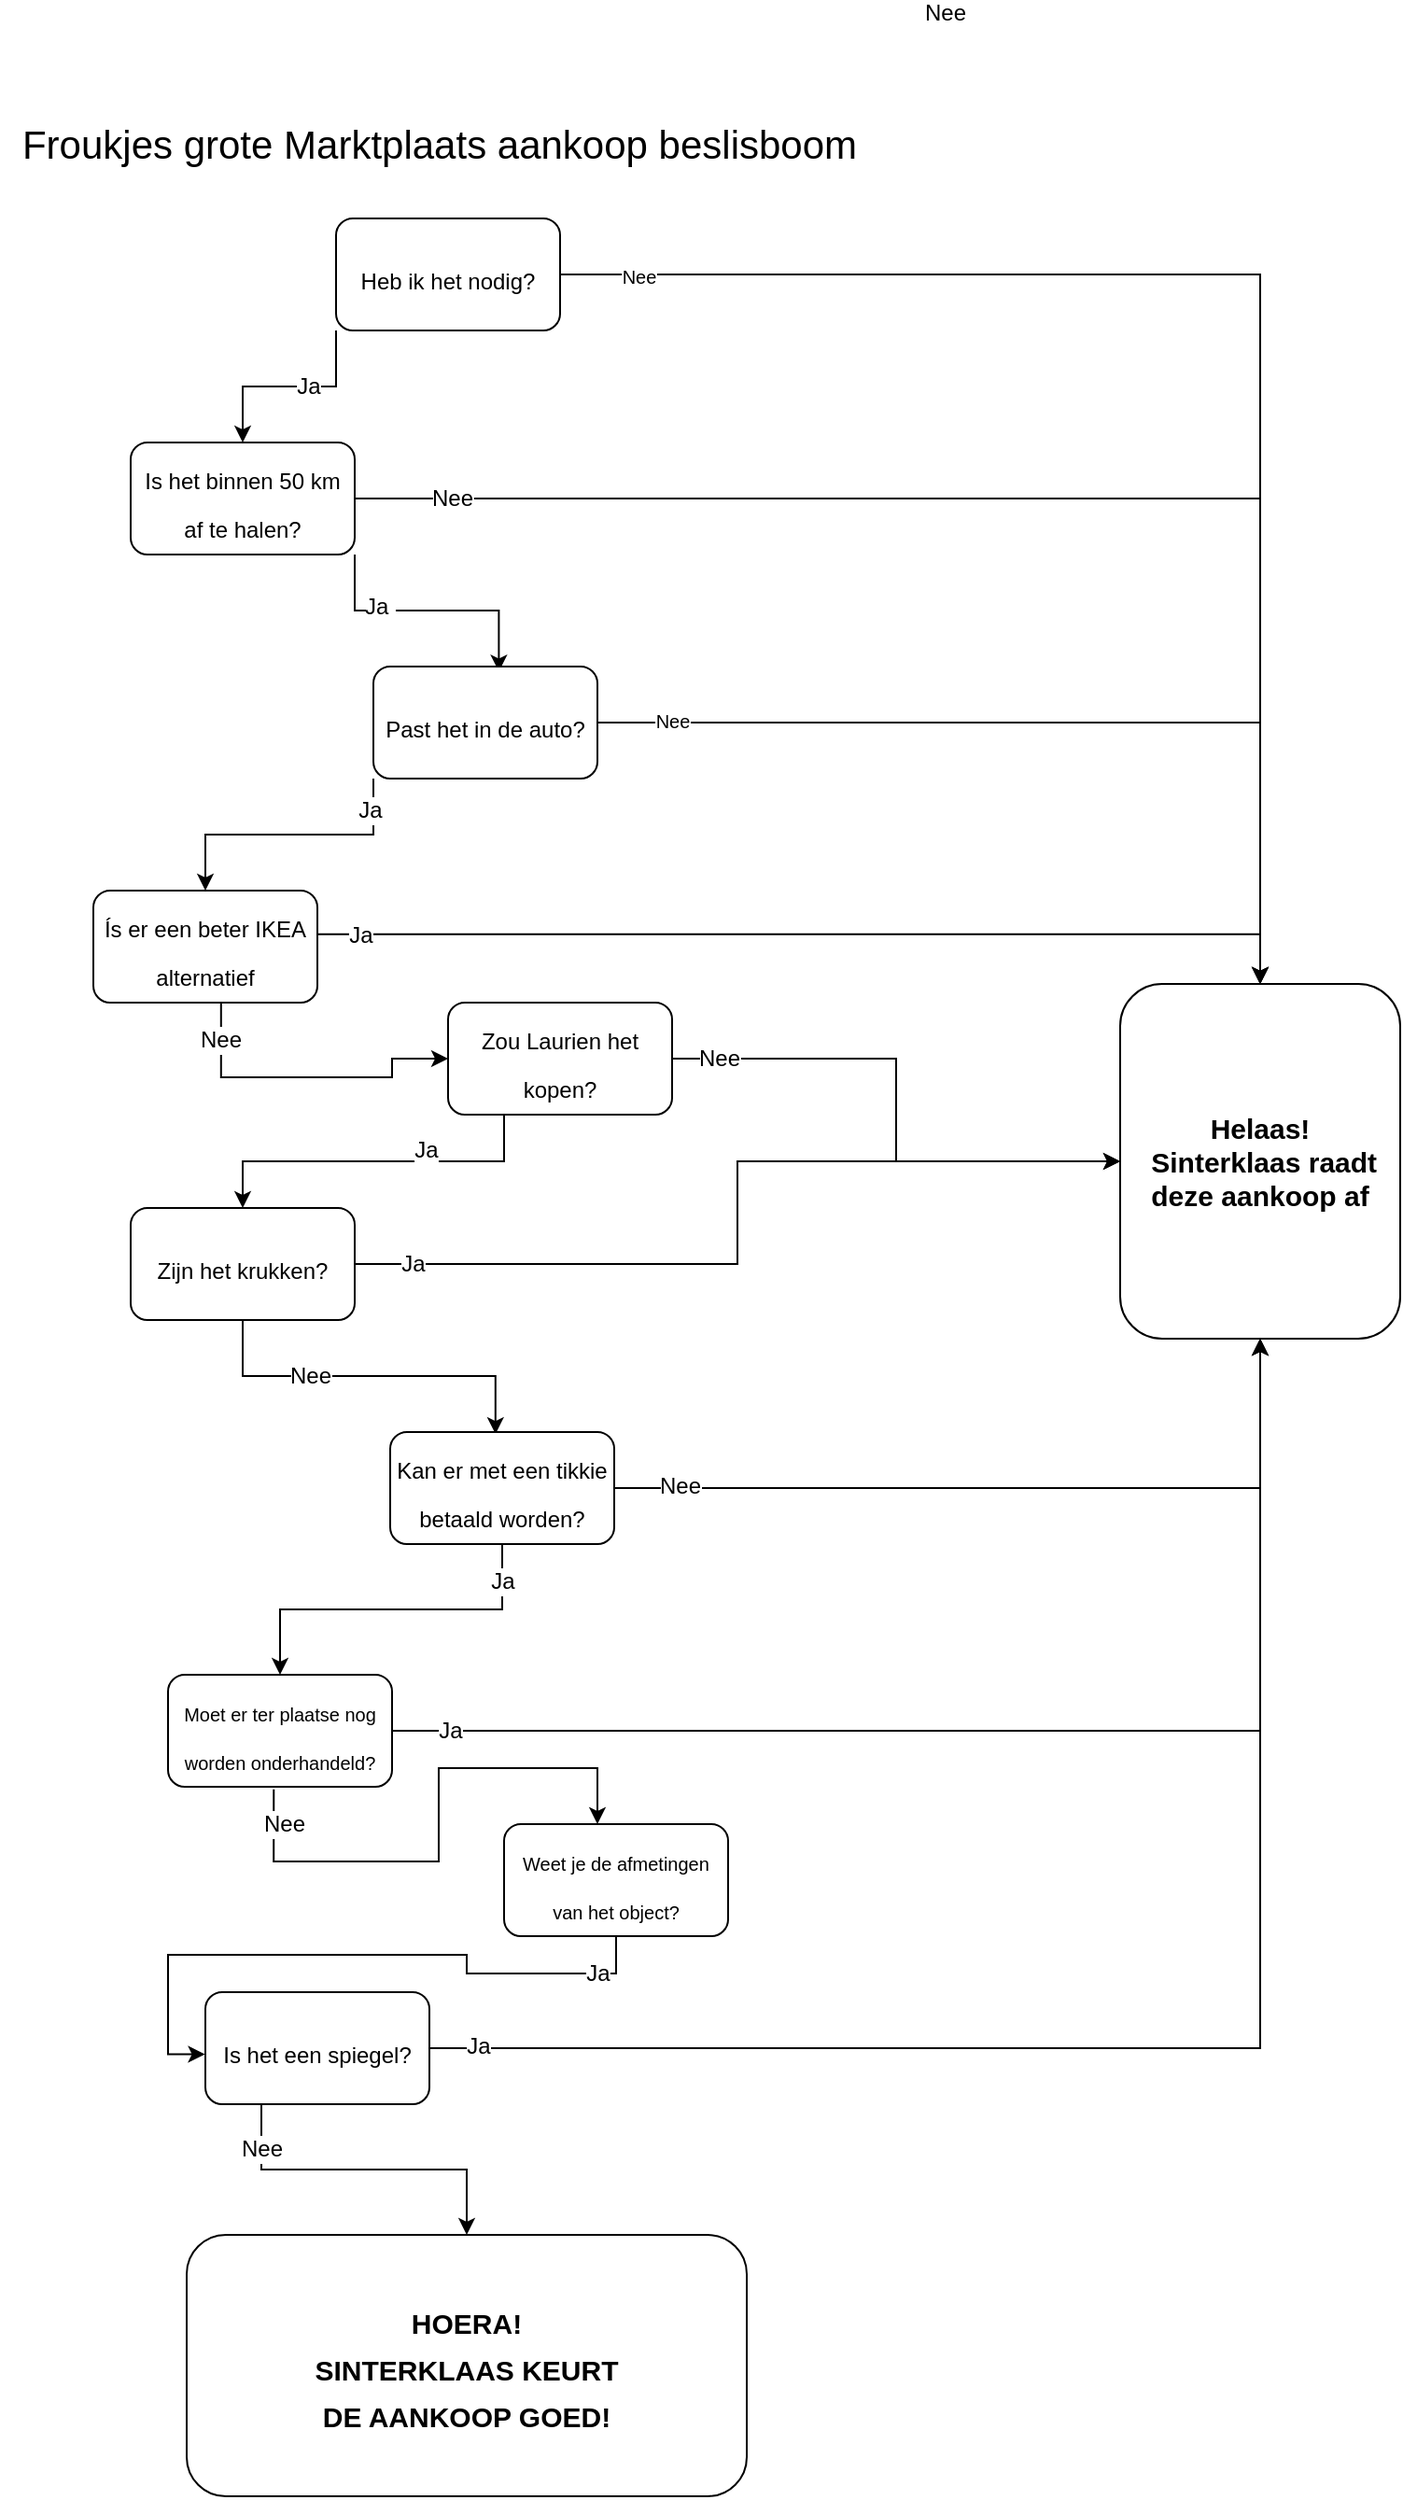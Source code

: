<mxfile version="20.5.3" type="github">
  <diagram name="Page-1" id="10a91c8b-09ff-31b1-d368-03940ed4cc9e">
    <mxGraphModel dx="1369" dy="2008" grid="1" gridSize="10" guides="1" tooltips="1" connect="1" arrows="1" fold="1" page="1" pageScale="1" pageWidth="1100" pageHeight="850" background="none" math="0" shadow="0">
      <root>
        <mxCell id="0" />
        <mxCell id="1" parent="0" />
        <mxCell id="cbmwsGL8jix4jwU1fs1p-1" value="&lt;font style=&quot;font-size: 21px;&quot;&gt;Froukjes grote Marktplaats aankoop beslisboom&lt;/font&gt;" style="text;html=1;align=center;verticalAlign=middle;resizable=0;points=[];autosize=1;strokeColor=none;fillColor=none;" parent="1" vertex="1">
          <mxGeometry x="310" y="30" width="470" height="40" as="geometry" />
        </mxCell>
        <mxCell id="cbmwsGL8jix4jwU1fs1p-4" style="edgeStyle=orthogonalEdgeStyle;rounded=0;orthogonalLoop=1;jettySize=auto;html=1;exitX=0;exitY=1;exitDx=0;exitDy=0;entryX=0.5;entryY=0;entryDx=0;entryDy=0;fontSize=12;" parent="1" source="cbmwsGL8jix4jwU1fs1p-2" target="cbmwsGL8jix4jwU1fs1p-3" edge="1">
          <mxGeometry relative="1" as="geometry" />
        </mxCell>
        <mxCell id="cbmwsGL8jix4jwU1fs1p-5" value="Ja" style="edgeLabel;html=1;align=center;verticalAlign=middle;resizable=0;points=[];fontSize=12;" parent="cbmwsGL8jix4jwU1fs1p-4" vertex="1" connectable="0">
          <mxGeometry x="-0.179" relative="1" as="geometry">
            <mxPoint as="offset" />
          </mxGeometry>
        </mxCell>
        <mxCell id="cbmwsGL8jix4jwU1fs1p-7" style="edgeStyle=orthogonalEdgeStyle;rounded=0;orthogonalLoop=1;jettySize=auto;html=1;entryX=0.5;entryY=0;entryDx=0;entryDy=0;fontSize=12;" parent="1" source="cbmwsGL8jix4jwU1fs1p-2" target="cbmwsGL8jix4jwU1fs1p-6" edge="1">
          <mxGeometry relative="1" as="geometry" />
        </mxCell>
        <mxCell id="cbmwsGL8jix4jwU1fs1p-8" value="Nee" style="edgeLabel;html=1;align=center;verticalAlign=middle;resizable=0;points=[];fontSize=12;" parent="cbmwsGL8jix4jwU1fs1p-7" vertex="1" connectable="0">
          <mxGeometry x="-0.104" y="-2" relative="1" as="geometry">
            <mxPoint x="-132" y="-142" as="offset" />
          </mxGeometry>
        </mxCell>
        <mxCell id="cbmwsGL8jix4jwU1fs1p-43" value="Nee" style="edgeLabel;html=1;align=center;verticalAlign=middle;resizable=0;points=[];fontSize=10;" parent="cbmwsGL8jix4jwU1fs1p-7" vertex="1" connectable="0">
          <mxGeometry x="-0.889" y="-1" relative="1" as="geometry">
            <mxPoint as="offset" />
          </mxGeometry>
        </mxCell>
        <mxCell id="cbmwsGL8jix4jwU1fs1p-2" value="&lt;font style=&quot;font-size: 12px;&quot;&gt;Heb ik het nodig?&lt;/font&gt;" style="rounded=1;whiteSpace=wrap;html=1;fontSize=21;" parent="1" vertex="1">
          <mxGeometry x="490" y="90" width="120" height="60" as="geometry" />
        </mxCell>
        <mxCell id="cbmwsGL8jix4jwU1fs1p-10" style="edgeStyle=orthogonalEdgeStyle;rounded=0;orthogonalLoop=1;jettySize=auto;html=1;exitX=1;exitY=1;exitDx=0;exitDy=0;entryX=0.56;entryY=0.045;entryDx=0;entryDy=0;entryPerimeter=0;fontSize=12;" parent="1" source="cbmwsGL8jix4jwU1fs1p-3" target="cbmwsGL8jix4jwU1fs1p-9" edge="1">
          <mxGeometry relative="1" as="geometry" />
        </mxCell>
        <mxCell id="cbmwsGL8jix4jwU1fs1p-11" value="Ja&amp;nbsp;" style="edgeLabel;html=1;align=center;verticalAlign=middle;resizable=0;points=[];fontSize=12;" parent="cbmwsGL8jix4jwU1fs1p-10" vertex="1" connectable="0">
          <mxGeometry x="-0.394" y="2" relative="1" as="geometry">
            <mxPoint as="offset" />
          </mxGeometry>
        </mxCell>
        <mxCell id="cbmwsGL8jix4jwU1fs1p-12" style="edgeStyle=orthogonalEdgeStyle;rounded=0;orthogonalLoop=1;jettySize=auto;html=1;exitX=1;exitY=0.5;exitDx=0;exitDy=0;fontSize=12;" parent="1" source="cbmwsGL8jix4jwU1fs1p-3" target="cbmwsGL8jix4jwU1fs1p-6" edge="1">
          <mxGeometry relative="1" as="geometry" />
        </mxCell>
        <mxCell id="cbmwsGL8jix4jwU1fs1p-13" value="Nee" style="edgeLabel;html=1;align=center;verticalAlign=middle;resizable=0;points=[];fontSize=12;" parent="cbmwsGL8jix4jwU1fs1p-12" vertex="1" connectable="0">
          <mxGeometry x="-0.322" y="-3" relative="1" as="geometry">
            <mxPoint x="-201" y="-3" as="offset" />
          </mxGeometry>
        </mxCell>
        <mxCell id="cbmwsGL8jix4jwU1fs1p-3" value="&lt;font style=&quot;font-size: 12px;&quot;&gt;Is het binnen 50 km af te halen?&lt;/font&gt;" style="rounded=1;whiteSpace=wrap;html=1;fontSize=21;" parent="1" vertex="1">
          <mxGeometry x="380" y="210" width="120" height="60" as="geometry" />
        </mxCell>
        <mxCell id="cbmwsGL8jix4jwU1fs1p-6" value="&lt;b style=&quot;font-size: 15px;&quot;&gt;Helaas!&lt;br&gt;&amp;nbsp;Sinterklaas raadt deze aankoop af&lt;/b&gt;" style="rounded=1;whiteSpace=wrap;html=1;fontSize=12;" parent="1" vertex="1">
          <mxGeometry x="910" y="500" width="150" height="190" as="geometry" />
        </mxCell>
        <mxCell id="cbmwsGL8jix4jwU1fs1p-15" style="edgeStyle=orthogonalEdgeStyle;rounded=0;orthogonalLoop=1;jettySize=auto;html=1;exitX=0;exitY=1;exitDx=0;exitDy=0;entryX=0.5;entryY=0;entryDx=0;entryDy=0;fontSize=12;" parent="1" source="cbmwsGL8jix4jwU1fs1p-9" target="cbmwsGL8jix4jwU1fs1p-14" edge="1">
          <mxGeometry relative="1" as="geometry" />
        </mxCell>
        <mxCell id="cbmwsGL8jix4jwU1fs1p-17" value="Ja" style="edgeLabel;html=1;align=center;verticalAlign=middle;resizable=0;points=[];fontSize=12;" parent="cbmwsGL8jix4jwU1fs1p-15" vertex="1" connectable="0">
          <mxGeometry x="-0.291" y="1" relative="1" as="geometry">
            <mxPoint x="21" y="-14" as="offset" />
          </mxGeometry>
        </mxCell>
        <mxCell id="cbmwsGL8jix4jwU1fs1p-45" style="edgeStyle=orthogonalEdgeStyle;rounded=0;orthogonalLoop=1;jettySize=auto;html=1;exitX=1;exitY=0.5;exitDx=0;exitDy=0;entryX=0.5;entryY=0;entryDx=0;entryDy=0;fontSize=10;" parent="1" source="cbmwsGL8jix4jwU1fs1p-9" target="cbmwsGL8jix4jwU1fs1p-6" edge="1">
          <mxGeometry relative="1" as="geometry" />
        </mxCell>
        <mxCell id="cbmwsGL8jix4jwU1fs1p-46" value="Nee" style="edgeLabel;html=1;align=center;verticalAlign=middle;resizable=0;points=[];fontSize=10;" parent="cbmwsGL8jix4jwU1fs1p-45" vertex="1" connectable="0">
          <mxGeometry x="-0.838" y="1" relative="1" as="geometry">
            <mxPoint as="offset" />
          </mxGeometry>
        </mxCell>
        <mxCell id="cbmwsGL8jix4jwU1fs1p-9" value="&lt;font style=&quot;font-size: 12px;&quot;&gt;Past het in de auto?&lt;/font&gt;" style="rounded=1;whiteSpace=wrap;html=1;fontSize=21;" parent="1" vertex="1">
          <mxGeometry x="510" y="330" width="120" height="60" as="geometry" />
        </mxCell>
        <mxCell id="cbmwsGL8jix4jwU1fs1p-20" style="edgeStyle=orthogonalEdgeStyle;rounded=0;orthogonalLoop=1;jettySize=auto;html=1;exitX=0.57;exitY=0.97;exitDx=0;exitDy=0;entryX=0;entryY=0.5;entryDx=0;entryDy=0;fontSize=12;exitPerimeter=0;" parent="1" source="cbmwsGL8jix4jwU1fs1p-14" target="cbmwsGL8jix4jwU1fs1p-19" edge="1">
          <mxGeometry relative="1" as="geometry">
            <Array as="points">
              <mxPoint x="428" y="550" />
              <mxPoint x="520" y="550" />
              <mxPoint x="520" y="540" />
            </Array>
          </mxGeometry>
        </mxCell>
        <mxCell id="cbmwsGL8jix4jwU1fs1p-21" value="Nee" style="edgeLabel;html=1;align=center;verticalAlign=middle;resizable=0;points=[];fontSize=12;" parent="cbmwsGL8jix4jwU1fs1p-20" vertex="1" connectable="0">
          <mxGeometry x="-0.133" y="-3" relative="1" as="geometry">
            <mxPoint x="-34" y="-23" as="offset" />
          </mxGeometry>
        </mxCell>
        <mxCell id="cbmwsGL8jix4jwU1fs1p-22" style="edgeStyle=orthogonalEdgeStyle;rounded=0;orthogonalLoop=1;jettySize=auto;html=1;exitX=0.981;exitY=0.39;exitDx=0;exitDy=0;fontSize=12;exitPerimeter=0;entryX=0.5;entryY=0;entryDx=0;entryDy=0;" parent="1" source="cbmwsGL8jix4jwU1fs1p-14" target="cbmwsGL8jix4jwU1fs1p-6" edge="1">
          <mxGeometry relative="1" as="geometry" />
        </mxCell>
        <mxCell id="cbmwsGL8jix4jwU1fs1p-24" value="Ja" style="edgeLabel;html=1;align=center;verticalAlign=middle;resizable=0;points=[];fontSize=12;" parent="cbmwsGL8jix4jwU1fs1p-22" vertex="1" connectable="0">
          <mxGeometry x="-0.498" y="-4" relative="1" as="geometry">
            <mxPoint x="-109" y="-4" as="offset" />
          </mxGeometry>
        </mxCell>
        <mxCell id="cbmwsGL8jix4jwU1fs1p-14" value="&lt;font style=&quot;font-size: 12px;&quot;&gt;Ís er een beter IKEA alternatief&lt;/font&gt;" style="rounded=1;whiteSpace=wrap;html=1;fontSize=21;" parent="1" vertex="1">
          <mxGeometry x="360" y="450" width="120" height="60" as="geometry" />
        </mxCell>
        <mxCell id="cbmwsGL8jix4jwU1fs1p-26" style="edgeStyle=orthogonalEdgeStyle;rounded=0;orthogonalLoop=1;jettySize=auto;html=1;exitX=0.25;exitY=1;exitDx=0;exitDy=0;entryX=0.5;entryY=0;entryDx=0;entryDy=0;fontSize=12;" parent="1" source="cbmwsGL8jix4jwU1fs1p-19" target="cbmwsGL8jix4jwU1fs1p-23" edge="1">
          <mxGeometry relative="1" as="geometry" />
        </mxCell>
        <mxCell id="cbmwsGL8jix4jwU1fs1p-27" value="Ja&lt;br&gt;&lt;br&gt;" style="edgeLabel;html=1;align=center;verticalAlign=middle;resizable=0;points=[];fontSize=12;" parent="cbmwsGL8jix4jwU1fs1p-26" vertex="1" connectable="0">
          <mxGeometry x="-0.295" y="1" relative="1" as="geometry">
            <mxPoint as="offset" />
          </mxGeometry>
        </mxCell>
        <mxCell id="1iGPtm82k_AsOKl7fkwN-10" style="edgeStyle=orthogonalEdgeStyle;rounded=0;orthogonalLoop=1;jettySize=auto;html=1;exitX=1;exitY=0.5;exitDx=0;exitDy=0;fontSize=12;" edge="1" parent="1" source="cbmwsGL8jix4jwU1fs1p-19" target="cbmwsGL8jix4jwU1fs1p-6">
          <mxGeometry relative="1" as="geometry" />
        </mxCell>
        <mxCell id="1iGPtm82k_AsOKl7fkwN-13" value="Nee" style="edgeLabel;html=1;align=center;verticalAlign=middle;resizable=0;points=[];fontSize=12;" vertex="1" connectable="0" parent="1iGPtm82k_AsOKl7fkwN-10">
          <mxGeometry x="-0.833" relative="1" as="geometry">
            <mxPoint as="offset" />
          </mxGeometry>
        </mxCell>
        <mxCell id="cbmwsGL8jix4jwU1fs1p-19" value="&lt;font style=&quot;font-size: 12px;&quot;&gt;Zou Laurien het kopen?&lt;/font&gt;" style="rounded=1;whiteSpace=wrap;html=1;fontSize=21;" parent="1" vertex="1">
          <mxGeometry x="550" y="510" width="120" height="60" as="geometry" />
        </mxCell>
        <mxCell id="cbmwsGL8jix4jwU1fs1p-32" style="edgeStyle=orthogonalEdgeStyle;rounded=0;orthogonalLoop=1;jettySize=auto;html=1;exitX=0.5;exitY=1;exitDx=0;exitDy=0;entryX=0.47;entryY=0.018;entryDx=0;entryDy=0;entryPerimeter=0;fontSize=12;" parent="1" source="cbmwsGL8jix4jwU1fs1p-23" target="cbmwsGL8jix4jwU1fs1p-31" edge="1">
          <mxGeometry relative="1" as="geometry" />
        </mxCell>
        <mxCell id="cbmwsGL8jix4jwU1fs1p-33" value="Nee" style="edgeLabel;html=1;align=center;verticalAlign=middle;resizable=0;points=[];fontSize=12;" parent="cbmwsGL8jix4jwU1fs1p-32" vertex="1" connectable="0">
          <mxGeometry x="-0.331" relative="1" as="geometry">
            <mxPoint as="offset" />
          </mxGeometry>
        </mxCell>
        <mxCell id="1iGPtm82k_AsOKl7fkwN-11" style="edgeStyle=orthogonalEdgeStyle;rounded=0;orthogonalLoop=1;jettySize=auto;html=1;exitX=1;exitY=0.5;exitDx=0;exitDy=0;entryX=0;entryY=0.5;entryDx=0;entryDy=0;fontSize=12;" edge="1" parent="1" source="cbmwsGL8jix4jwU1fs1p-23" target="cbmwsGL8jix4jwU1fs1p-6">
          <mxGeometry relative="1" as="geometry" />
        </mxCell>
        <mxCell id="1iGPtm82k_AsOKl7fkwN-12" value="Ja" style="edgeLabel;html=1;align=center;verticalAlign=middle;resizable=0;points=[];fontSize=12;" vertex="1" connectable="0" parent="1iGPtm82k_AsOKl7fkwN-11">
          <mxGeometry x="-0.869" relative="1" as="geometry">
            <mxPoint as="offset" />
          </mxGeometry>
        </mxCell>
        <mxCell id="cbmwsGL8jix4jwU1fs1p-23" value="&lt;font style=&quot;font-size: 12px;&quot;&gt;Zijn het krukken?&lt;/font&gt;" style="rounded=1;whiteSpace=wrap;html=1;fontSize=21;" parent="1" vertex="1">
          <mxGeometry x="380" y="620" width="120" height="60" as="geometry" />
        </mxCell>
        <mxCell id="cbmwsGL8jix4jwU1fs1p-38" style="edgeStyle=orthogonalEdgeStyle;rounded=0;orthogonalLoop=1;jettySize=auto;html=1;entryX=0.5;entryY=1;entryDx=0;entryDy=0;fontSize=12;" parent="1" source="cbmwsGL8jix4jwU1fs1p-31" target="cbmwsGL8jix4jwU1fs1p-6" edge="1">
          <mxGeometry relative="1" as="geometry" />
        </mxCell>
        <mxCell id="cbmwsGL8jix4jwU1fs1p-39" value="Nee" style="edgeLabel;html=1;align=center;verticalAlign=middle;resizable=0;points=[];fontSize=12;" parent="cbmwsGL8jix4jwU1fs1p-38" vertex="1" connectable="0">
          <mxGeometry x="-0.921" y="-1" relative="1" as="geometry">
            <mxPoint x="18" y="-2" as="offset" />
          </mxGeometry>
        </mxCell>
        <mxCell id="cbmwsGL8jix4jwU1fs1p-41" style="edgeStyle=orthogonalEdgeStyle;rounded=0;orthogonalLoop=1;jettySize=auto;html=1;fontSize=12;" parent="1" source="cbmwsGL8jix4jwU1fs1p-31" target="cbmwsGL8jix4jwU1fs1p-40" edge="1">
          <mxGeometry relative="1" as="geometry" />
        </mxCell>
        <mxCell id="cbmwsGL8jix4jwU1fs1p-52" value="Ja" style="edgeLabel;html=1;align=center;verticalAlign=middle;resizable=0;points=[];fontSize=12;" parent="cbmwsGL8jix4jwU1fs1p-41" vertex="1" connectable="0">
          <mxGeometry x="-0.216" y="-1" relative="1" as="geometry">
            <mxPoint x="39" y="-14" as="offset" />
          </mxGeometry>
        </mxCell>
        <mxCell id="cbmwsGL8jix4jwU1fs1p-31" value="&lt;font style=&quot;font-size: 12px;&quot;&gt;Kan er met een tikkie betaald worden?&lt;/font&gt;" style="rounded=1;whiteSpace=wrap;html=1;fontSize=21;" parent="1" vertex="1">
          <mxGeometry x="519" y="740" width="120" height="60" as="geometry" />
        </mxCell>
        <mxCell id="1iGPtm82k_AsOKl7fkwN-2" style="edgeStyle=orthogonalEdgeStyle;rounded=0;orthogonalLoop=1;jettySize=auto;html=1;fontSize=12;exitX=0.472;exitY=1.023;exitDx=0;exitDy=0;exitPerimeter=0;" edge="1" parent="1" source="cbmwsGL8jix4jwU1fs1p-40" target="1iGPtm82k_AsOKl7fkwN-1">
          <mxGeometry relative="1" as="geometry">
            <Array as="points">
              <mxPoint x="457" y="970" />
              <mxPoint x="545" y="970" />
              <mxPoint x="545" y="920" />
              <mxPoint x="630" y="920" />
            </Array>
          </mxGeometry>
        </mxCell>
        <mxCell id="1iGPtm82k_AsOKl7fkwN-3" value="Nee" style="edgeLabel;html=1;align=center;verticalAlign=middle;resizable=0;points=[];fontSize=12;" vertex="1" connectable="0" parent="1iGPtm82k_AsOKl7fkwN-2">
          <mxGeometry x="-0.588" y="-1" relative="1" as="geometry">
            <mxPoint x="-16" y="-21" as="offset" />
          </mxGeometry>
        </mxCell>
        <mxCell id="1iGPtm82k_AsOKl7fkwN-8" style="edgeStyle=orthogonalEdgeStyle;rounded=0;orthogonalLoop=1;jettySize=auto;html=1;exitX=1;exitY=0.5;exitDx=0;exitDy=0;entryX=0.5;entryY=1;entryDx=0;entryDy=0;fontSize=12;" edge="1" parent="1" source="cbmwsGL8jix4jwU1fs1p-40" target="cbmwsGL8jix4jwU1fs1p-6">
          <mxGeometry relative="1" as="geometry" />
        </mxCell>
        <mxCell id="1iGPtm82k_AsOKl7fkwN-9" value="Ja" style="edgeLabel;html=1;align=center;verticalAlign=middle;resizable=0;points=[];fontSize=12;" vertex="1" connectable="0" parent="1iGPtm82k_AsOKl7fkwN-8">
          <mxGeometry x="-0.883" y="4" relative="1" as="geometry">
            <mxPoint x="-9" y="4" as="offset" />
          </mxGeometry>
        </mxCell>
        <mxCell id="cbmwsGL8jix4jwU1fs1p-40" value="&lt;font style=&quot;font-size: 10px;&quot;&gt;Moet er ter plaatse nog worden onderhandeld?&lt;/font&gt;" style="rounded=1;whiteSpace=wrap;html=1;fontSize=21;" parent="1" vertex="1">
          <mxGeometry x="400" y="870" width="120" height="60" as="geometry" />
        </mxCell>
        <mxCell id="cbmwsGL8jix4jwU1fs1p-50" style="edgeStyle=orthogonalEdgeStyle;rounded=0;orthogonalLoop=1;jettySize=auto;html=1;fontSize=15;" parent="1" source="cbmwsGL8jix4jwU1fs1p-48" target="cbmwsGL8jix4jwU1fs1p-6" edge="1">
          <mxGeometry relative="1" as="geometry" />
        </mxCell>
        <mxCell id="cbmwsGL8jix4jwU1fs1p-51" value="Ja" style="edgeLabel;html=1;align=center;verticalAlign=middle;resizable=0;points=[];fontSize=12;" parent="cbmwsGL8jix4jwU1fs1p-50" vertex="1" connectable="0">
          <mxGeometry x="-0.937" y="1" relative="1" as="geometry">
            <mxPoint as="offset" />
          </mxGeometry>
        </mxCell>
        <mxCell id="cbmwsGL8jix4jwU1fs1p-54" style="edgeStyle=orthogonalEdgeStyle;rounded=0;orthogonalLoop=1;jettySize=auto;html=1;exitX=0.25;exitY=1;exitDx=0;exitDy=0;entryX=0.5;entryY=0;entryDx=0;entryDy=0;fontSize=12;" parent="1" source="cbmwsGL8jix4jwU1fs1p-48" target="cbmwsGL8jix4jwU1fs1p-53" edge="1">
          <mxGeometry relative="1" as="geometry" />
        </mxCell>
        <mxCell id="cbmwsGL8jix4jwU1fs1p-55" value="Nee" style="edgeLabel;html=1;align=center;verticalAlign=middle;resizable=0;points=[];fontSize=12;" parent="cbmwsGL8jix4jwU1fs1p-54" vertex="1" connectable="0">
          <mxGeometry x="-0.731" relative="1" as="geometry">
            <mxPoint as="offset" />
          </mxGeometry>
        </mxCell>
        <mxCell id="cbmwsGL8jix4jwU1fs1p-48" value="&lt;font style=&quot;font-size: 12px;&quot;&gt;Is het een spiegel?&lt;/font&gt;" style="rounded=1;whiteSpace=wrap;html=1;fontSize=21;" parent="1" vertex="1">
          <mxGeometry x="420" y="1040" width="120" height="60" as="geometry" />
        </mxCell>
        <mxCell id="cbmwsGL8jix4jwU1fs1p-53" value="&lt;span style=&quot;font-size: 15px;&quot;&gt;&lt;b&gt;HOERA! &lt;br&gt;SINTERKLAAS KEURT &lt;br&gt;DE AANKOOP GOED!&lt;/b&gt;&lt;br&gt;&lt;/span&gt;" style="rounded=1;whiteSpace=wrap;html=1;fontSize=21;" parent="1" vertex="1">
          <mxGeometry x="410" y="1170" width="300" height="140" as="geometry" />
        </mxCell>
        <mxCell id="1iGPtm82k_AsOKl7fkwN-6" style="edgeStyle=orthogonalEdgeStyle;rounded=0;orthogonalLoop=1;jettySize=auto;html=1;exitX=0.5;exitY=1;exitDx=0;exitDy=0;entryX=-0.002;entryY=0.554;entryDx=0;entryDy=0;entryPerimeter=0;fontSize=12;" edge="1" parent="1" source="1iGPtm82k_AsOKl7fkwN-1" target="cbmwsGL8jix4jwU1fs1p-48">
          <mxGeometry relative="1" as="geometry" />
        </mxCell>
        <mxCell id="1iGPtm82k_AsOKl7fkwN-7" value="Ja" style="edgeLabel;html=1;align=center;verticalAlign=middle;resizable=0;points=[];fontSize=12;" vertex="1" connectable="0" parent="1iGPtm82k_AsOKl7fkwN-6">
          <mxGeometry x="-0.823" relative="1" as="geometry">
            <mxPoint as="offset" />
          </mxGeometry>
        </mxCell>
        <mxCell id="1iGPtm82k_AsOKl7fkwN-1" value="&lt;font style=&quot;font-size: 10px;&quot;&gt;Weet je de afmetingen van het object?&lt;/font&gt;" style="rounded=1;whiteSpace=wrap;html=1;fontSize=21;" vertex="1" parent="1">
          <mxGeometry x="580" y="950" width="120" height="60" as="geometry" />
        </mxCell>
      </root>
    </mxGraphModel>
  </diagram>
</mxfile>

